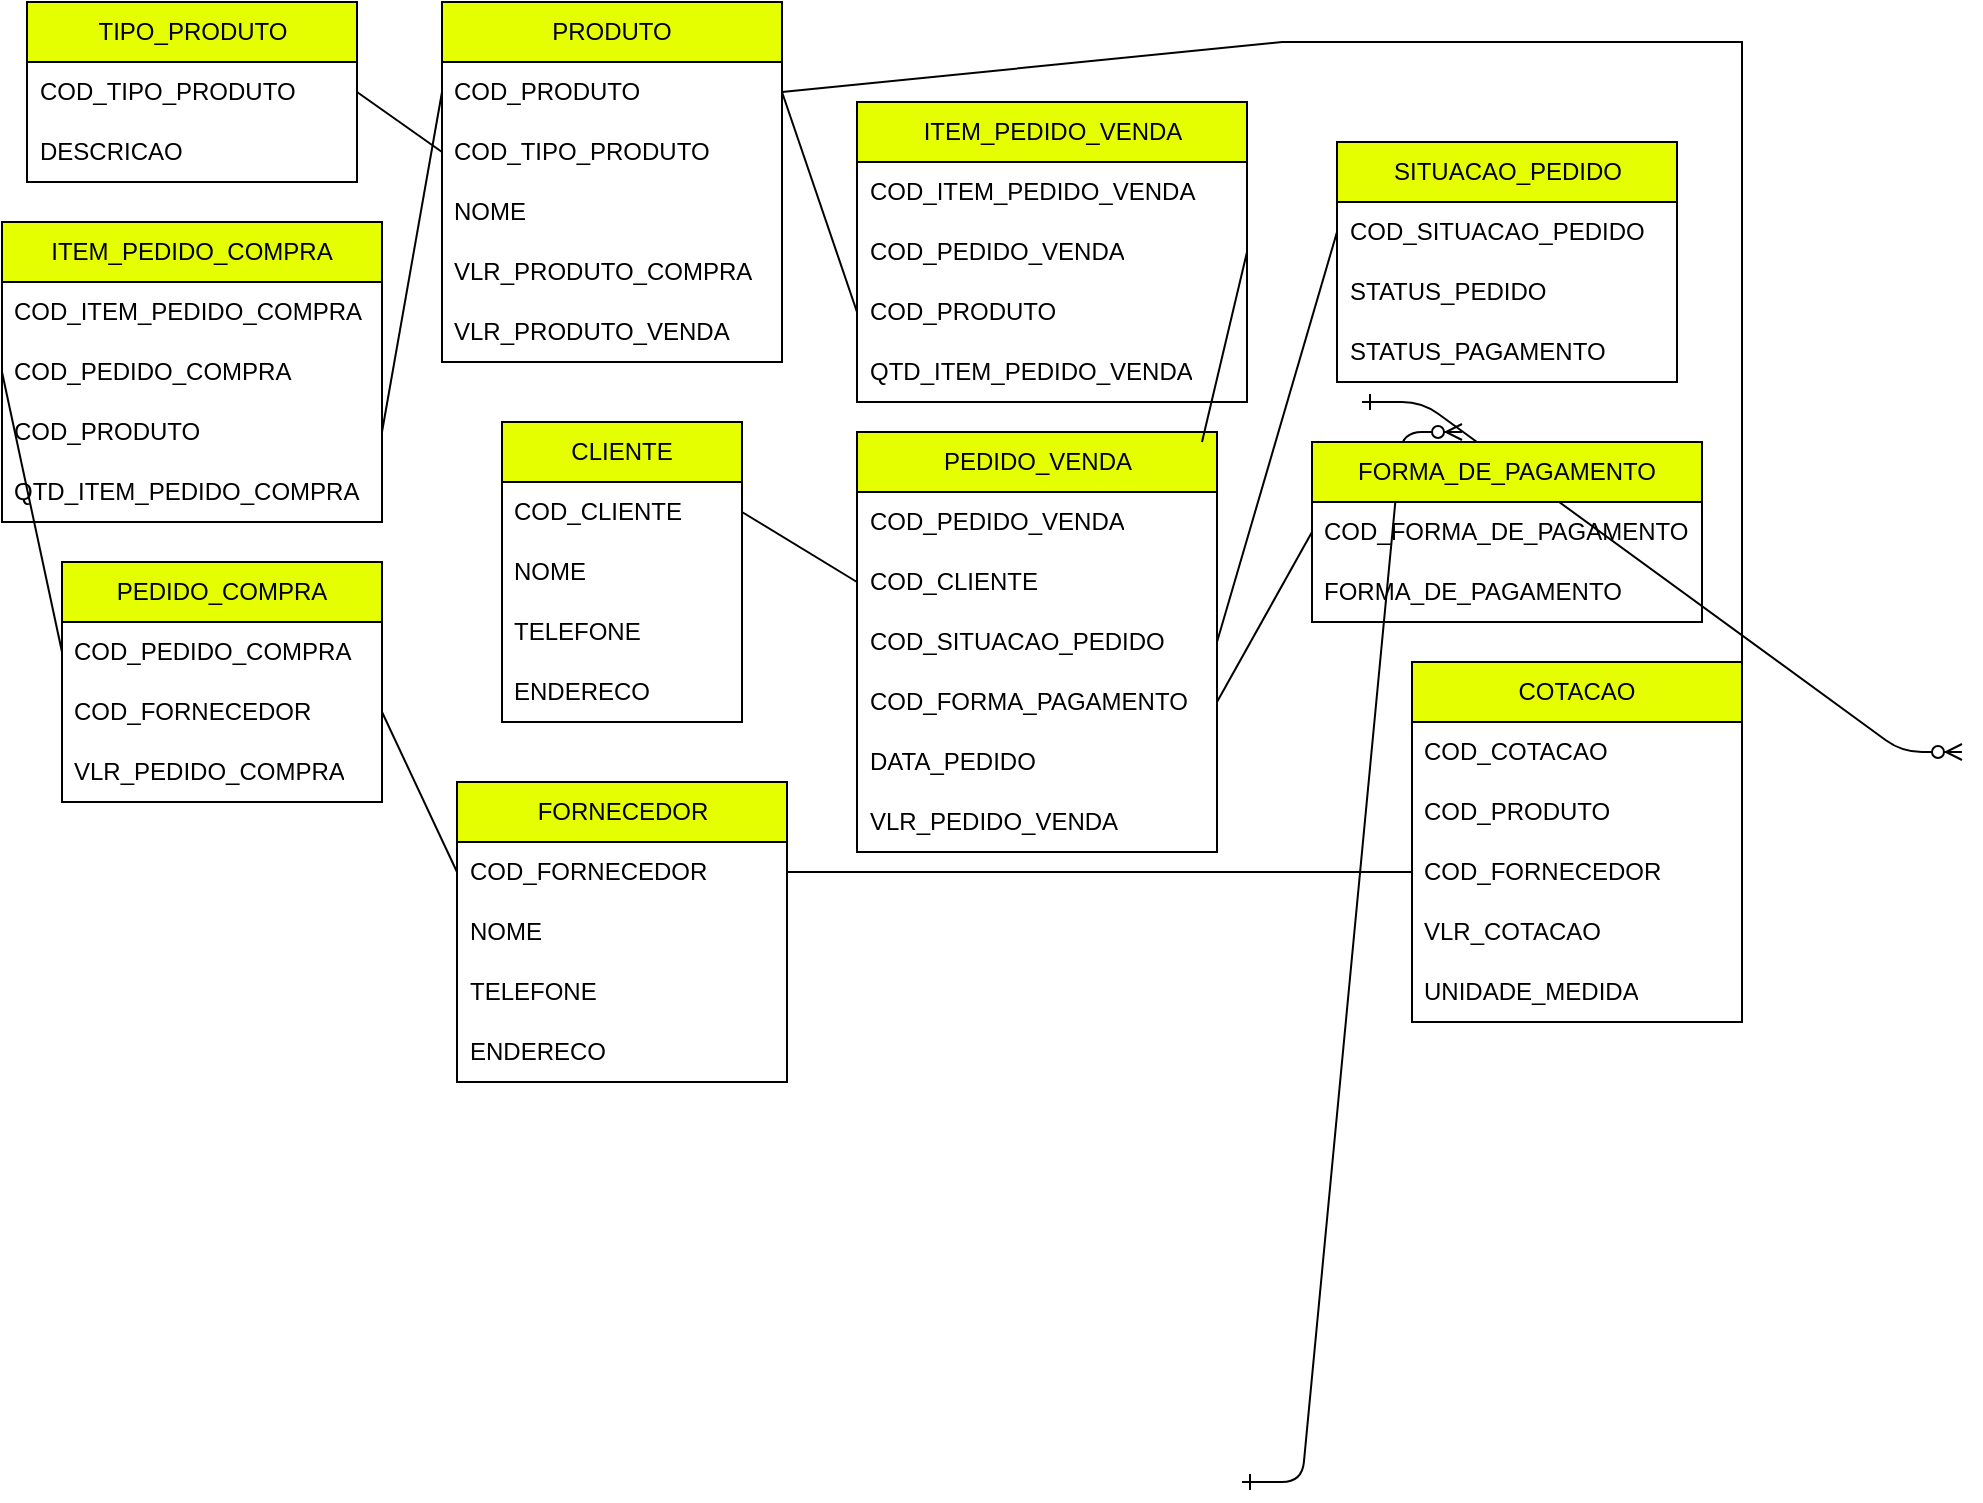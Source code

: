 <mxfile version="21.7.4" type="google">
  <diagram id="R2lEEEUBdFMjLlhIrx00" name="Page-1">
    <mxGraphModel grid="1" page="1" gridSize="10" guides="1" tooltips="1" connect="1" arrows="1" fold="1" pageScale="1" pageWidth="850" pageHeight="1100" math="0" shadow="0" extFonts="Permanent Marker^https://fonts.googleapis.com/css?family=Permanent+Marker">
      <root>
        <mxCell id="0" />
        <mxCell id="1" parent="0" />
        <mxCell id="C-vyLk0tnHw3VtMMgP7b-1" value="" style="edgeStyle=entityRelationEdgeStyle;endArrow=ERzeroToMany;startArrow=ERone;endFill=1;startFill=0;" edge="1" parent="1">
          <mxGeometry width="100" height="100" relative="1" as="geometry">
            <mxPoint x="340" y="720" as="sourcePoint" />
            <mxPoint x="450" y="195" as="targetPoint" />
          </mxGeometry>
        </mxCell>
        <mxCell id="C-vyLk0tnHw3VtMMgP7b-12" value="" style="edgeStyle=entityRelationEdgeStyle;endArrow=ERzeroToMany;startArrow=ERone;endFill=1;startFill=0;" edge="1" parent="1">
          <mxGeometry width="100" height="100" relative="1" as="geometry">
            <mxPoint x="400" y="180" as="sourcePoint" />
            <mxPoint x="700" y="355" as="targetPoint" />
          </mxGeometry>
        </mxCell>
        <mxCell id="RDs8l1iac7j3i-Kwnveo-1" value="PEDIDO_VENDA" style="swimlane;fontStyle=0;childLayout=stackLayout;horizontal=1;startSize=30;horizontalStack=0;resizeParent=1;resizeParentMax=0;resizeLast=0;collapsible=1;marginBottom=0;whiteSpace=wrap;html=1;fillColor=#E5FF00;" vertex="1" parent="1">
          <mxGeometry x="147.5" y="195" width="180" height="210" as="geometry" />
        </mxCell>
        <mxCell id="RDs8l1iac7j3i-Kwnveo-2" value="COD_PEDIDO_VENDA" style="text;strokeColor=none;fillColor=none;align=left;verticalAlign=middle;spacingLeft=4;spacingRight=4;overflow=hidden;points=[[0,0.5],[1,0.5]];portConstraint=eastwest;rotatable=0;whiteSpace=wrap;html=1;" vertex="1" parent="RDs8l1iac7j3i-Kwnveo-1">
          <mxGeometry y="30" width="180" height="30" as="geometry" />
        </mxCell>
        <mxCell id="RDs8l1iac7j3i-Kwnveo-3" value="COD_CLIENTE" style="text;strokeColor=none;fillColor=none;align=left;verticalAlign=middle;spacingLeft=4;spacingRight=4;overflow=hidden;points=[[0,0.5],[1,0.5]];portConstraint=eastwest;rotatable=0;whiteSpace=wrap;html=1;" vertex="1" parent="RDs8l1iac7j3i-Kwnveo-1">
          <mxGeometry y="60" width="180" height="30" as="geometry" />
        </mxCell>
        <mxCell id="RDs8l1iac7j3i-Kwnveo-4" value="&lt;font style=&quot;vertical-align: inherit;&quot;&gt;&lt;font style=&quot;vertical-align: inherit;&quot;&gt;COD_SITUACAO_PEDIDO&lt;/font&gt;&lt;/font&gt;" style="text;strokeColor=none;fillColor=none;align=left;verticalAlign=middle;spacingLeft=4;spacingRight=4;overflow=hidden;points=[[0,0.5],[1,0.5]];portConstraint=eastwest;rotatable=0;whiteSpace=wrap;html=1;" vertex="1" parent="RDs8l1iac7j3i-Kwnveo-1">
          <mxGeometry y="90" width="180" height="30" as="geometry" />
        </mxCell>
        <mxCell id="RDs8l1iac7j3i-Kwnveo-6" value="COD_FORMA_PAGAMENTO" style="text;strokeColor=none;fillColor=none;align=left;verticalAlign=middle;spacingLeft=4;spacingRight=4;overflow=hidden;points=[[0,0.5],[1,0.5]];portConstraint=eastwest;rotatable=0;whiteSpace=wrap;html=1;" vertex="1" parent="RDs8l1iac7j3i-Kwnveo-1">
          <mxGeometry y="120" width="180" height="30" as="geometry" />
        </mxCell>
        <mxCell id="RDs8l1iac7j3i-Kwnveo-7" value="DATA_PEDIDO" style="text;strokeColor=none;fillColor=none;align=left;verticalAlign=middle;spacingLeft=4;spacingRight=4;overflow=hidden;points=[[0,0.5],[1,0.5]];portConstraint=eastwest;rotatable=0;whiteSpace=wrap;html=1;" vertex="1" parent="RDs8l1iac7j3i-Kwnveo-1">
          <mxGeometry y="150" width="180" height="30" as="geometry" />
        </mxCell>
        <mxCell id="RDs8l1iac7j3i-Kwnveo-8" value="VLR_PEDIDO_VENDA" style="text;strokeColor=none;fillColor=none;align=left;verticalAlign=middle;spacingLeft=4;spacingRight=4;overflow=hidden;points=[[0,0.5],[1,0.5]];portConstraint=eastwest;rotatable=0;whiteSpace=wrap;html=1;" vertex="1" parent="RDs8l1iac7j3i-Kwnveo-1">
          <mxGeometry y="180" width="180" height="30" as="geometry" />
        </mxCell>
        <mxCell id="RDs8l1iac7j3i-Kwnveo-10" value="CLIENTE" style="swimlane;fontStyle=0;childLayout=stackLayout;horizontal=1;startSize=30;horizontalStack=0;resizeParent=1;resizeParentMax=0;resizeLast=0;collapsible=1;marginBottom=0;whiteSpace=wrap;html=1;fillColor=#E5FF00;" vertex="1" parent="1">
          <mxGeometry x="-30" y="190" width="120" height="150" as="geometry" />
        </mxCell>
        <mxCell id="RDs8l1iac7j3i-Kwnveo-12" value="COD_CLIENTE" style="text;strokeColor=none;fillColor=none;align=left;verticalAlign=middle;spacingLeft=4;spacingRight=4;overflow=hidden;points=[[0,0.5],[1,0.5]];portConstraint=eastwest;rotatable=0;whiteSpace=wrap;html=1;" vertex="1" parent="RDs8l1iac7j3i-Kwnveo-10">
          <mxGeometry y="30" width="120" height="30" as="geometry" />
        </mxCell>
        <mxCell id="RDs8l1iac7j3i-Kwnveo-17" value="NOME" style="text;strokeColor=none;fillColor=none;align=left;verticalAlign=middle;spacingLeft=4;spacingRight=4;overflow=hidden;points=[[0,0.5],[1,0.5]];portConstraint=eastwest;rotatable=0;whiteSpace=wrap;html=1;" vertex="1" parent="RDs8l1iac7j3i-Kwnveo-10">
          <mxGeometry y="60" width="120" height="30" as="geometry" />
        </mxCell>
        <mxCell id="RDs8l1iac7j3i-Kwnveo-20" value="TELEFONE" style="text;strokeColor=none;fillColor=none;align=left;verticalAlign=middle;spacingLeft=4;spacingRight=4;overflow=hidden;points=[[0,0.5],[1,0.5]];portConstraint=eastwest;rotatable=0;whiteSpace=wrap;html=1;" vertex="1" parent="RDs8l1iac7j3i-Kwnveo-10">
          <mxGeometry y="90" width="120" height="30" as="geometry" />
        </mxCell>
        <mxCell id="RDs8l1iac7j3i-Kwnveo-21" value="ENDERECO" style="text;strokeColor=none;fillColor=none;align=left;verticalAlign=middle;spacingLeft=4;spacingRight=4;overflow=hidden;points=[[0,0.5],[1,0.5]];portConstraint=eastwest;rotatable=0;whiteSpace=wrap;html=1;" vertex="1" parent="RDs8l1iac7j3i-Kwnveo-10">
          <mxGeometry y="120" width="120" height="30" as="geometry" />
        </mxCell>
        <mxCell id="RDs8l1iac7j3i-Kwnveo-18" value="" style="endArrow=none;html=1;rounded=0;entryX=0;entryY=0.5;entryDx=0;entryDy=0;exitX=1;exitY=0.5;exitDx=0;exitDy=0;" edge="1" parent="1" source="RDs8l1iac7j3i-Kwnveo-12" target="RDs8l1iac7j3i-Kwnveo-3">
          <mxGeometry width="50" height="50" relative="1" as="geometry">
            <mxPoint x="380" y="340" as="sourcePoint" />
            <mxPoint x="430" y="290" as="targetPoint" />
          </mxGeometry>
        </mxCell>
        <mxCell id="RDs8l1iac7j3i-Kwnveo-22" value="SITUACAO_PEDIDO" style="swimlane;fontStyle=0;childLayout=stackLayout;horizontal=1;startSize=30;horizontalStack=0;resizeParent=1;resizeParentMax=0;resizeLast=0;collapsible=1;marginBottom=0;whiteSpace=wrap;html=1;fillColor=#E5FF00;" vertex="1" parent="1">
          <mxGeometry x="387.5" y="50" width="170" height="120" as="geometry" />
        </mxCell>
        <mxCell id="RDs8l1iac7j3i-Kwnveo-23" value="COD_SITUACAO_PEDIDO" style="text;strokeColor=none;fillColor=none;align=left;verticalAlign=middle;spacingLeft=4;spacingRight=4;overflow=hidden;points=[[0,0.5],[1,0.5]];portConstraint=eastwest;rotatable=0;whiteSpace=wrap;html=1;" vertex="1" parent="RDs8l1iac7j3i-Kwnveo-22">
          <mxGeometry y="30" width="170" height="30" as="geometry" />
        </mxCell>
        <mxCell id="RDs8l1iac7j3i-Kwnveo-24" value="STATUS_PEDIDO" style="text;strokeColor=none;fillColor=none;align=left;verticalAlign=middle;spacingLeft=4;spacingRight=4;overflow=hidden;points=[[0,0.5],[1,0.5]];portConstraint=eastwest;rotatable=0;whiteSpace=wrap;html=1;" vertex="1" parent="RDs8l1iac7j3i-Kwnveo-22">
          <mxGeometry y="60" width="170" height="30" as="geometry" />
        </mxCell>
        <mxCell id="RDs8l1iac7j3i-Kwnveo-39" value="STATUS_PAGAMENTO" style="text;strokeColor=none;fillColor=none;align=left;verticalAlign=middle;spacingLeft=4;spacingRight=4;overflow=hidden;points=[[0,0.5],[1,0.5]];portConstraint=eastwest;rotatable=0;whiteSpace=wrap;html=1;" vertex="1" parent="RDs8l1iac7j3i-Kwnveo-22">
          <mxGeometry y="90" width="170" height="30" as="geometry" />
        </mxCell>
        <mxCell id="RDs8l1iac7j3i-Kwnveo-27" value="" style="endArrow=none;html=1;rounded=0;entryX=1;entryY=0.5;entryDx=0;entryDy=0;exitX=0;exitY=0.5;exitDx=0;exitDy=0;" edge="1" parent="1" source="RDs8l1iac7j3i-Kwnveo-23" target="RDs8l1iac7j3i-Kwnveo-4">
          <mxGeometry width="50" height="50" relative="1" as="geometry">
            <mxPoint x="130" y="205" as="sourcePoint" />
            <mxPoint x="150" y="235" as="targetPoint" />
          </mxGeometry>
        </mxCell>
        <mxCell id="RDs8l1iac7j3i-Kwnveo-28" value="FORMA_DE_PAGAMENTO" style="swimlane;fontStyle=0;childLayout=stackLayout;horizontal=1;startSize=30;horizontalStack=0;resizeParent=1;resizeParentMax=0;resizeLast=0;collapsible=1;marginBottom=0;whiteSpace=wrap;html=1;fillColor=#E5FF00;" vertex="1" parent="1">
          <mxGeometry x="375" y="200" width="195" height="90" as="geometry" />
        </mxCell>
        <mxCell id="RDs8l1iac7j3i-Kwnveo-29" value="COD_FORMA_DE_PAGAMENTO" style="text;strokeColor=none;fillColor=none;align=left;verticalAlign=middle;spacingLeft=4;spacingRight=4;overflow=hidden;points=[[0,0.5],[1,0.5]];portConstraint=eastwest;rotatable=0;whiteSpace=wrap;html=1;" vertex="1" parent="RDs8l1iac7j3i-Kwnveo-28">
          <mxGeometry y="30" width="195" height="30" as="geometry" />
        </mxCell>
        <mxCell id="RDs8l1iac7j3i-Kwnveo-30" value="FORMA_DE_PAGAMENTO" style="text;strokeColor=none;fillColor=none;align=left;verticalAlign=middle;spacingLeft=4;spacingRight=4;overflow=hidden;points=[[0,0.5],[1,0.5]];portConstraint=eastwest;rotatable=0;whiteSpace=wrap;html=1;" vertex="1" parent="RDs8l1iac7j3i-Kwnveo-28">
          <mxGeometry y="60" width="195" height="30" as="geometry" />
        </mxCell>
        <mxCell id="RDs8l1iac7j3i-Kwnveo-34" value="" style="endArrow=none;html=1;rounded=0;entryX=1;entryY=0.5;entryDx=0;entryDy=0;exitX=0;exitY=0.5;exitDx=0;exitDy=0;" edge="1" parent="1" source="RDs8l1iac7j3i-Kwnveo-29" target="RDs8l1iac7j3i-Kwnveo-6">
          <mxGeometry width="50" height="50" relative="1" as="geometry">
            <mxPoint x="360" y="205" as="sourcePoint" />
            <mxPoint x="330" y="265" as="targetPoint" />
          </mxGeometry>
        </mxCell>
        <mxCell id="RDs8l1iac7j3i-Kwnveo-40" value="PRODUTO" style="swimlane;fontStyle=0;childLayout=stackLayout;horizontal=1;startSize=30;horizontalStack=0;resizeParent=1;resizeParentMax=0;resizeLast=0;collapsible=1;marginBottom=0;whiteSpace=wrap;html=1;fillColor=#E5FF00;" vertex="1" parent="1">
          <mxGeometry x="-60" y="-20" width="170" height="180" as="geometry" />
        </mxCell>
        <mxCell id="RDs8l1iac7j3i-Kwnveo-41" value="COD_PRODUTO" style="text;strokeColor=none;fillColor=none;align=left;verticalAlign=middle;spacingLeft=4;spacingRight=4;overflow=hidden;points=[[0,0.5],[1,0.5]];portConstraint=eastwest;rotatable=0;whiteSpace=wrap;html=1;" vertex="1" parent="RDs8l1iac7j3i-Kwnveo-40">
          <mxGeometry y="30" width="170" height="30" as="geometry" />
        </mxCell>
        <mxCell id="RDs8l1iac7j3i-Kwnveo-82" value="COD_TIPO_PRODUTO" style="text;strokeColor=none;fillColor=none;align=left;verticalAlign=middle;spacingLeft=4;spacingRight=4;overflow=hidden;points=[[0,0.5],[1,0.5]];portConstraint=eastwest;rotatable=0;whiteSpace=wrap;html=1;" vertex="1" parent="RDs8l1iac7j3i-Kwnveo-40">
          <mxGeometry y="60" width="170" height="30" as="geometry" />
        </mxCell>
        <mxCell id="RDs8l1iac7j3i-Kwnveo-42" value="NOME" style="text;strokeColor=none;fillColor=none;align=left;verticalAlign=middle;spacingLeft=4;spacingRight=4;overflow=hidden;points=[[0,0.5],[1,0.5]];portConstraint=eastwest;rotatable=0;whiteSpace=wrap;html=1;" vertex="1" parent="RDs8l1iac7j3i-Kwnveo-40">
          <mxGeometry y="90" width="170" height="30" as="geometry" />
        </mxCell>
        <mxCell id="RDs8l1iac7j3i-Kwnveo-43" value="VLR_PRODUTO_COMPRA" style="text;strokeColor=none;fillColor=none;align=left;verticalAlign=middle;spacingLeft=4;spacingRight=4;overflow=hidden;points=[[0,0.5],[1,0.5]];portConstraint=eastwest;rotatable=0;whiteSpace=wrap;html=1;" vertex="1" parent="RDs8l1iac7j3i-Kwnveo-40">
          <mxGeometry y="120" width="170" height="30" as="geometry" />
        </mxCell>
        <mxCell id="RDs8l1iac7j3i-Kwnveo-86" value="VLR_PRODUTO_VENDA" style="text;strokeColor=none;fillColor=none;align=left;verticalAlign=middle;spacingLeft=4;spacingRight=4;overflow=hidden;points=[[0,0.5],[1,0.5]];portConstraint=eastwest;rotatable=0;whiteSpace=wrap;html=1;" vertex="1" parent="RDs8l1iac7j3i-Kwnveo-40">
          <mxGeometry y="150" width="170" height="30" as="geometry" />
        </mxCell>
        <mxCell id="RDs8l1iac7j3i-Kwnveo-45" value="ITEM_PEDIDO_VENDA" style="swimlane;fontStyle=0;childLayout=stackLayout;horizontal=1;startSize=30;horizontalStack=0;resizeParent=1;resizeParentMax=0;resizeLast=0;collapsible=1;marginBottom=0;whiteSpace=wrap;html=1;fillColor=#E5FF00;" vertex="1" parent="1">
          <mxGeometry x="147.5" y="30" width="195" height="150" as="geometry" />
        </mxCell>
        <mxCell id="RDs8l1iac7j3i-Kwnveo-46" value="COD_ITEM_PEDIDO_VENDA" style="text;strokeColor=none;fillColor=none;align=left;verticalAlign=middle;spacingLeft=4;spacingRight=4;overflow=hidden;points=[[0,0.5],[1,0.5]];portConstraint=eastwest;rotatable=0;whiteSpace=wrap;html=1;" vertex="1" parent="RDs8l1iac7j3i-Kwnveo-45">
          <mxGeometry y="30" width="195" height="30" as="geometry" />
        </mxCell>
        <mxCell id="RDs8l1iac7j3i-Kwnveo-52" value="COD_PEDIDO_VENDA" style="text;strokeColor=none;fillColor=none;align=left;verticalAlign=middle;spacingLeft=4;spacingRight=4;overflow=hidden;points=[[0,0.5],[1,0.5]];portConstraint=eastwest;rotatable=0;whiteSpace=wrap;html=1;" vertex="1" parent="RDs8l1iac7j3i-Kwnveo-45">
          <mxGeometry y="60" width="195" height="30" as="geometry" />
        </mxCell>
        <mxCell id="RDs8l1iac7j3i-Kwnveo-47" value="COD_PRODUTO" style="text;strokeColor=none;fillColor=none;align=left;verticalAlign=middle;spacingLeft=4;spacingRight=4;overflow=hidden;points=[[0,0.5],[1,0.5]];portConstraint=eastwest;rotatable=0;whiteSpace=wrap;html=1;" vertex="1" parent="RDs8l1iac7j3i-Kwnveo-45">
          <mxGeometry y="90" width="195" height="30" as="geometry" />
        </mxCell>
        <mxCell id="RDs8l1iac7j3i-Kwnveo-84" value="QTD_ITEM_PEDIDO_VENDA" style="text;strokeColor=none;fillColor=none;align=left;verticalAlign=middle;spacingLeft=4;spacingRight=4;overflow=hidden;points=[[0,0.5],[1,0.5]];portConstraint=eastwest;rotatable=0;whiteSpace=wrap;html=1;" vertex="1" parent="RDs8l1iac7j3i-Kwnveo-45">
          <mxGeometry y="120" width="195" height="30" as="geometry" />
        </mxCell>
        <mxCell id="RDs8l1iac7j3i-Kwnveo-48" value="FORNECEDOR" style="swimlane;fontStyle=0;childLayout=stackLayout;horizontal=1;startSize=30;horizontalStack=0;resizeParent=1;resizeParentMax=0;resizeLast=0;collapsible=1;marginBottom=0;whiteSpace=wrap;html=1;fillColor=#E5FF00;" vertex="1" parent="1">
          <mxGeometry x="-52.5" y="370" width="165" height="150" as="geometry" />
        </mxCell>
        <mxCell id="RDs8l1iac7j3i-Kwnveo-49" value="COD_FORNECEDOR" style="text;strokeColor=none;fillColor=none;align=left;verticalAlign=middle;spacingLeft=4;spacingRight=4;overflow=hidden;points=[[0,0.5],[1,0.5]];portConstraint=eastwest;rotatable=0;whiteSpace=wrap;html=1;" vertex="1" parent="RDs8l1iac7j3i-Kwnveo-48">
          <mxGeometry y="30" width="165" height="30" as="geometry" />
        </mxCell>
        <mxCell id="RDs8l1iac7j3i-Kwnveo-50" value="NOME" style="text;strokeColor=none;fillColor=none;align=left;verticalAlign=middle;spacingLeft=4;spacingRight=4;overflow=hidden;points=[[0,0.5],[1,0.5]];portConstraint=eastwest;rotatable=0;whiteSpace=wrap;html=1;" vertex="1" parent="RDs8l1iac7j3i-Kwnveo-48">
          <mxGeometry y="60" width="165" height="30" as="geometry" />
        </mxCell>
        <mxCell id="RDs8l1iac7j3i-Kwnveo-66" value="TELEFONE" style="text;strokeColor=none;fillColor=none;align=left;verticalAlign=middle;spacingLeft=4;spacingRight=4;overflow=hidden;points=[[0,0.5],[1,0.5]];portConstraint=eastwest;rotatable=0;whiteSpace=wrap;html=1;" vertex="1" parent="RDs8l1iac7j3i-Kwnveo-48">
          <mxGeometry y="90" width="165" height="30" as="geometry" />
        </mxCell>
        <mxCell id="RDs8l1iac7j3i-Kwnveo-65" value="ENDERECO" style="text;strokeColor=none;fillColor=none;align=left;verticalAlign=middle;spacingLeft=4;spacingRight=4;overflow=hidden;points=[[0,0.5],[1,0.5]];portConstraint=eastwest;rotatable=0;whiteSpace=wrap;html=1;" vertex="1" parent="RDs8l1iac7j3i-Kwnveo-48">
          <mxGeometry y="120" width="165" height="30" as="geometry" />
        </mxCell>
        <mxCell id="RDs8l1iac7j3i-Kwnveo-51" value="" style="endArrow=none;html=1;rounded=0;entryX=0;entryY=0.5;entryDx=0;entryDy=0;exitX=1;exitY=0.5;exitDx=0;exitDy=0;" edge="1" parent="1" source="RDs8l1iac7j3i-Kwnveo-41" target="RDs8l1iac7j3i-Kwnveo-47">
          <mxGeometry width="50" height="50" relative="1" as="geometry">
            <mxPoint x="120" y="370" as="sourcePoint" />
            <mxPoint x="150" y="235" as="targetPoint" />
          </mxGeometry>
        </mxCell>
        <mxCell id="RDs8l1iac7j3i-Kwnveo-53" value="" style="endArrow=none;html=1;rounded=0;entryX=1;entryY=0.5;entryDx=0;entryDy=0;" edge="1" parent="1" target="RDs8l1iac7j3i-Kwnveo-52">
          <mxGeometry width="50" height="50" relative="1" as="geometry">
            <mxPoint x="320" y="200" as="sourcePoint" />
            <mxPoint x="150" y="235" as="targetPoint" />
          </mxGeometry>
        </mxCell>
        <mxCell id="RDs8l1iac7j3i-Kwnveo-54" value="PEDIDO_COMPRA" style="swimlane;fontStyle=0;childLayout=stackLayout;horizontal=1;startSize=30;horizontalStack=0;resizeParent=1;resizeParentMax=0;resizeLast=0;collapsible=1;marginBottom=0;whiteSpace=wrap;html=1;fillColor=#E5FF00;" vertex="1" parent="1">
          <mxGeometry x="-250" y="260" width="160" height="120" as="geometry" />
        </mxCell>
        <mxCell id="RDs8l1iac7j3i-Kwnveo-55" value="COD_PEDIDO_COMPRA" style="text;strokeColor=none;fillColor=none;align=left;verticalAlign=middle;spacingLeft=4;spacingRight=4;overflow=hidden;points=[[0,0.5],[1,0.5]];portConstraint=eastwest;rotatable=0;whiteSpace=wrap;html=1;" vertex="1" parent="RDs8l1iac7j3i-Kwnveo-54">
          <mxGeometry y="30" width="160" height="30" as="geometry" />
        </mxCell>
        <mxCell id="RDs8l1iac7j3i-Kwnveo-57" value="COD_FORNECEDOR" style="text;strokeColor=none;fillColor=none;align=left;verticalAlign=middle;spacingLeft=4;spacingRight=4;overflow=hidden;points=[[0,0.5],[1,0.5]];portConstraint=eastwest;rotatable=0;whiteSpace=wrap;html=1;" vertex="1" parent="RDs8l1iac7j3i-Kwnveo-54">
          <mxGeometry y="60" width="160" height="30" as="geometry" />
        </mxCell>
        <mxCell id="RDs8l1iac7j3i-Kwnveo-88" value="VLR_PEDIDO_COMPRA" style="text;strokeColor=none;fillColor=none;align=left;verticalAlign=middle;spacingLeft=4;spacingRight=4;overflow=hidden;points=[[0,0.5],[1,0.5]];portConstraint=eastwest;rotatable=0;whiteSpace=wrap;html=1;" vertex="1" parent="RDs8l1iac7j3i-Kwnveo-54">
          <mxGeometry y="90" width="160" height="30" as="geometry" />
        </mxCell>
        <mxCell id="RDs8l1iac7j3i-Kwnveo-60" value="ITEM_PEDIDO_COMPRA" style="swimlane;fontStyle=0;childLayout=stackLayout;horizontal=1;startSize=30;horizontalStack=0;resizeParent=1;resizeParentMax=0;resizeLast=0;collapsible=1;marginBottom=0;whiteSpace=wrap;html=1;fillColor=#E5FF00;" vertex="1" parent="1">
          <mxGeometry x="-280" y="90" width="190" height="150" as="geometry" />
        </mxCell>
        <mxCell id="RDs8l1iac7j3i-Kwnveo-61" value="COD_ITEM_PEDIDO_COMPRA" style="text;strokeColor=none;fillColor=none;align=left;verticalAlign=middle;spacingLeft=4;spacingRight=4;overflow=hidden;points=[[0,0.5],[1,0.5]];portConstraint=eastwest;rotatable=0;whiteSpace=wrap;html=1;" vertex="1" parent="RDs8l1iac7j3i-Kwnveo-60">
          <mxGeometry y="30" width="190" height="30" as="geometry" />
        </mxCell>
        <mxCell id="RDs8l1iac7j3i-Kwnveo-62" value="COD_PEDIDO_COMPRA" style="text;strokeColor=none;fillColor=none;align=left;verticalAlign=middle;spacingLeft=4;spacingRight=4;overflow=hidden;points=[[0,0.5],[1,0.5]];portConstraint=eastwest;rotatable=0;whiteSpace=wrap;html=1;" vertex="1" parent="RDs8l1iac7j3i-Kwnveo-60">
          <mxGeometry y="60" width="190" height="30" as="geometry" />
        </mxCell>
        <mxCell id="RDs8l1iac7j3i-Kwnveo-68" value="COD_PRODUTO" style="text;strokeColor=none;fillColor=none;align=left;verticalAlign=middle;spacingLeft=4;spacingRight=4;overflow=hidden;points=[[0,0.5],[1,0.5]];portConstraint=eastwest;rotatable=0;whiteSpace=wrap;html=1;" vertex="1" parent="RDs8l1iac7j3i-Kwnveo-60">
          <mxGeometry y="90" width="190" height="30" as="geometry" />
        </mxCell>
        <mxCell id="RDs8l1iac7j3i-Kwnveo-85" value="QTD_ITEM_PEDIDO_COMPRA" style="text;strokeColor=none;fillColor=none;align=left;verticalAlign=middle;spacingLeft=4;spacingRight=4;overflow=hidden;points=[[0,0.5],[1,0.5]];portConstraint=eastwest;rotatable=0;whiteSpace=wrap;html=1;" vertex="1" parent="RDs8l1iac7j3i-Kwnveo-60">
          <mxGeometry y="120" width="190" height="30" as="geometry" />
        </mxCell>
        <mxCell id="RDs8l1iac7j3i-Kwnveo-64" value="" style="endArrow=none;html=1;rounded=0;entryX=1;entryY=0.5;entryDx=0;entryDy=0;exitX=0;exitY=0.5;exitDx=0;exitDy=0;" edge="1" parent="1" source="RDs8l1iac7j3i-Kwnveo-49" target="RDs8l1iac7j3i-Kwnveo-57">
          <mxGeometry width="50" height="50" relative="1" as="geometry">
            <mxPoint x="380" y="280" as="sourcePoint" />
            <mxPoint x="430" y="230" as="targetPoint" />
          </mxGeometry>
        </mxCell>
        <mxCell id="RDs8l1iac7j3i-Kwnveo-67" value="" style="endArrow=none;html=1;rounded=0;entryX=0;entryY=0.5;entryDx=0;entryDy=0;exitX=0;exitY=0.5;exitDx=0;exitDy=0;" edge="1" parent="1" source="RDs8l1iac7j3i-Kwnveo-55" target="RDs8l1iac7j3i-Kwnveo-62">
          <mxGeometry width="50" height="50" relative="1" as="geometry">
            <mxPoint x="-57" y="465" as="sourcePoint" />
            <mxPoint x="-40" y="395" as="targetPoint" />
          </mxGeometry>
        </mxCell>
        <mxCell id="RDs8l1iac7j3i-Kwnveo-70" value="" style="endArrow=none;html=1;rounded=0;entryX=0;entryY=0.5;entryDx=0;entryDy=0;exitX=1;exitY=0.5;exitDx=0;exitDy=0;" edge="1" parent="1" source="RDs8l1iac7j3i-Kwnveo-68" target="RDs8l1iac7j3i-Kwnveo-41">
          <mxGeometry width="50" height="50" relative="1" as="geometry">
            <mxPoint x="-40" y="365" as="sourcePoint" />
            <mxPoint x="-70" y="275" as="targetPoint" />
          </mxGeometry>
        </mxCell>
        <mxCell id="RDs8l1iac7j3i-Kwnveo-71" value="TIPO_PRODUTO" style="swimlane;fontStyle=0;childLayout=stackLayout;horizontal=1;startSize=30;horizontalStack=0;resizeParent=1;resizeParentMax=0;resizeLast=0;collapsible=1;marginBottom=0;whiteSpace=wrap;html=1;fillColor=#E5FF00;" vertex="1" parent="1">
          <mxGeometry x="-267.5" y="-20" width="165" height="90" as="geometry" />
        </mxCell>
        <mxCell id="RDs8l1iac7j3i-Kwnveo-72" value="COD_TIPO_PRODUTO" style="text;strokeColor=none;fillColor=none;align=left;verticalAlign=middle;spacingLeft=4;spacingRight=4;overflow=hidden;points=[[0,0.5],[1,0.5]];portConstraint=eastwest;rotatable=0;whiteSpace=wrap;html=1;" vertex="1" parent="RDs8l1iac7j3i-Kwnveo-71">
          <mxGeometry y="30" width="165" height="30" as="geometry" />
        </mxCell>
        <mxCell id="RDs8l1iac7j3i-Kwnveo-83" value="DESCRICAO" style="text;strokeColor=none;fillColor=none;align=left;verticalAlign=middle;spacingLeft=4;spacingRight=4;overflow=hidden;points=[[0,0.5],[1,0.5]];portConstraint=eastwest;rotatable=0;whiteSpace=wrap;html=1;" vertex="1" parent="RDs8l1iac7j3i-Kwnveo-71">
          <mxGeometry y="60" width="165" height="30" as="geometry" />
        </mxCell>
        <mxCell id="RDs8l1iac7j3i-Kwnveo-76" value="COTACAO" style="swimlane;fontStyle=0;childLayout=stackLayout;horizontal=1;startSize=30;horizontalStack=0;resizeParent=1;resizeParentMax=0;resizeLast=0;collapsible=1;marginBottom=0;whiteSpace=wrap;html=1;fillColor=#E5FF00;" vertex="1" parent="1">
          <mxGeometry x="425" y="310" width="165" height="180" as="geometry" />
        </mxCell>
        <mxCell id="RDs8l1iac7j3i-Kwnveo-77" value="COD_COTACAO" style="text;strokeColor=none;fillColor=none;align=left;verticalAlign=middle;spacingLeft=4;spacingRight=4;overflow=hidden;points=[[0,0.5],[1,0.5]];portConstraint=eastwest;rotatable=0;whiteSpace=wrap;html=1;" vertex="1" parent="RDs8l1iac7j3i-Kwnveo-76">
          <mxGeometry y="30" width="165" height="30" as="geometry" />
        </mxCell>
        <mxCell id="RDs8l1iac7j3i-Kwnveo-89" value="COD_PRODUTO" style="text;strokeColor=none;fillColor=none;align=left;verticalAlign=middle;spacingLeft=4;spacingRight=4;overflow=hidden;points=[[0,0.5],[1,0.5]];portConstraint=eastwest;rotatable=0;whiteSpace=wrap;html=1;" vertex="1" parent="RDs8l1iac7j3i-Kwnveo-76">
          <mxGeometry y="60" width="165" height="30" as="geometry" />
        </mxCell>
        <mxCell id="RDs8l1iac7j3i-Kwnveo-90" value="COD_FORNECEDOR" style="text;strokeColor=none;fillColor=none;align=left;verticalAlign=middle;spacingLeft=4;spacingRight=4;overflow=hidden;points=[[0,0.5],[1,0.5]];portConstraint=eastwest;rotatable=0;whiteSpace=wrap;html=1;" vertex="1" parent="RDs8l1iac7j3i-Kwnveo-76">
          <mxGeometry y="90" width="165" height="30" as="geometry" />
        </mxCell>
        <mxCell id="RDs8l1iac7j3i-Kwnveo-91" value="VLR_COTACAO" style="text;strokeColor=none;fillColor=none;align=left;verticalAlign=middle;spacingLeft=4;spacingRight=4;overflow=hidden;points=[[0,0.5],[1,0.5]];portConstraint=eastwest;rotatable=0;whiteSpace=wrap;html=1;" vertex="1" parent="RDs8l1iac7j3i-Kwnveo-76">
          <mxGeometry y="120" width="165" height="30" as="geometry" />
        </mxCell>
        <mxCell id="RDs8l1iac7j3i-Kwnveo-92" value="UNIDADE_MEDIDA" style="text;strokeColor=none;fillColor=none;align=left;verticalAlign=middle;spacingLeft=4;spacingRight=4;overflow=hidden;points=[[0,0.5],[1,0.5]];portConstraint=eastwest;rotatable=0;whiteSpace=wrap;html=1;" vertex="1" parent="RDs8l1iac7j3i-Kwnveo-76">
          <mxGeometry y="150" width="165" height="30" as="geometry" />
        </mxCell>
        <mxCell id="RDs8l1iac7j3i-Kwnveo-81" value="" style="endArrow=none;html=1;rounded=0;exitX=1;exitY=0.5;exitDx=0;exitDy=0;entryX=0;entryY=0.5;entryDx=0;entryDy=0;" edge="1" parent="1" source="RDs8l1iac7j3i-Kwnveo-72" target="RDs8l1iac7j3i-Kwnveo-82">
          <mxGeometry width="50" height="50" relative="1" as="geometry">
            <mxPoint x="-80" y="215" as="sourcePoint" />
            <mxPoint x="-40" y="60" as="targetPoint" />
          </mxGeometry>
        </mxCell>
        <mxCell id="RDs8l1iac7j3i-Kwnveo-93" value="" style="endArrow=none;html=1;rounded=0;entryX=1;entryY=0.5;entryDx=0;entryDy=0;exitX=1;exitY=0.5;exitDx=0;exitDy=0;" edge="1" parent="1" source="RDs8l1iac7j3i-Kwnveo-89" target="RDs8l1iac7j3i-Kwnveo-41">
          <mxGeometry width="50" height="50" relative="1" as="geometry">
            <mxPoint x="373" y="205" as="sourcePoint" />
            <mxPoint x="330" y="295" as="targetPoint" />
            <Array as="points">
              <mxPoint x="590" />
              <mxPoint x="360" />
            </Array>
          </mxGeometry>
        </mxCell>
        <mxCell id="RDs8l1iac7j3i-Kwnveo-94" value="" style="endArrow=none;html=1;rounded=0;entryX=1;entryY=0.5;entryDx=0;entryDy=0;exitX=0;exitY=0.5;exitDx=0;exitDy=0;" edge="1" parent="1" source="RDs8l1iac7j3i-Kwnveo-90" target="RDs8l1iac7j3i-Kwnveo-49">
          <mxGeometry width="50" height="50" relative="1" as="geometry">
            <mxPoint x="385" y="365" as="sourcePoint" />
            <mxPoint x="120" y="35" as="targetPoint" />
          </mxGeometry>
        </mxCell>
      </root>
    </mxGraphModel>
  </diagram>
</mxfile>
